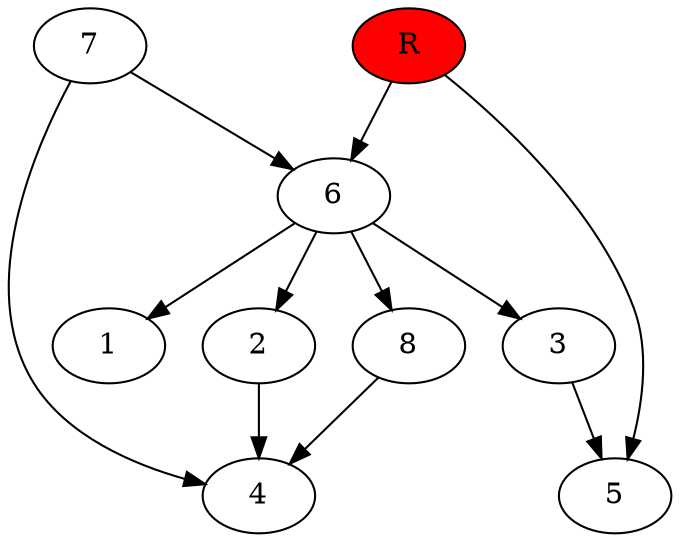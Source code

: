 digraph prb42397 {
	1
	2
	3
	4
	5
	6
	7
	8
	R [fillcolor="#ff0000" style=filled]
	2 -> 4
	3 -> 5
	6 -> 1
	6 -> 2
	6 -> 3
	6 -> 8
	7 -> 4
	7 -> 6
	8 -> 4
	R -> 5
	R -> 6
}
